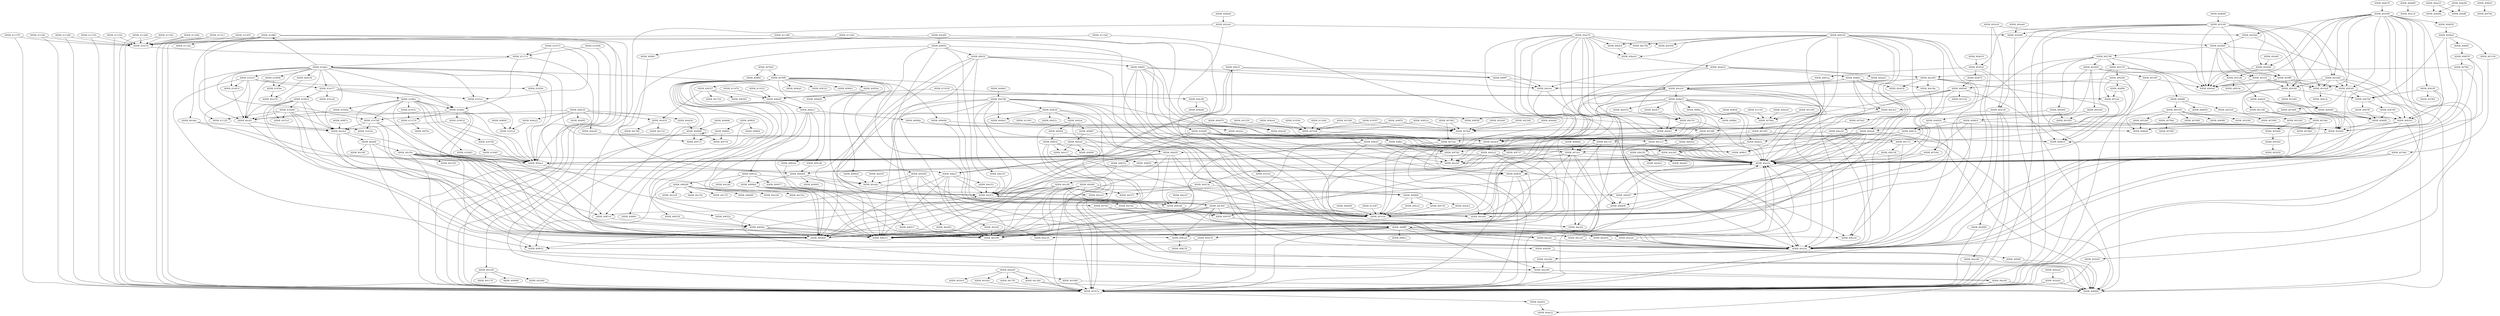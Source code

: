 DiGraph CallGraph{
ADDR_404f74->ADDR_408566
ADDR_404ee4->ADDR_407d38
ADDR_404540->ADDR_401000
ADDR_404540->ADDR_401180
ADDR_404540->ADDR_404700
ADDR_404540->ADDR_401040
ADDR_4026d0->ADDR_407b7a
ADDR_4026d0->ADDR_4024b0
ADDR_404a60->ADDR_4012b0
ADDR_404a60->ADDR_4018c0
ADDR_404a60->ADDR_4019b0
ADDR_404a60->ADDR_4017f0
ADDR_404a60->ADDR_4016c0
ADDR_404bff->ADDR_408960
ADDR_409648->ADDR_40ca99
ADDR_409648->ADDR_408b60
ADDR_40f4cd->ADDR_408960
ADDR_40f4cd->ADDR_40fd90
ADDR_40f4cd->ADDR_407b7a
ADDR_40f4cd->ADDR_40ec27
ADDR_40f4cd->ADDR_407ece
ADDR_408539->ADDR_4083be
ADDR_410ce5->ADDR_409931
ADDR_410ce5->ADDR_410c77
ADDR_410ce5->ADDR_410414
ADDR_410ce5->ADDR_41029e
ADDR_410ce5->ADDR_40c4f1
ADDR_410ce5->ADDR_409ae1
ADDR_4050d0->ADDR_4050a0
ADDR_40a34f->ADDR_409a68
ADDR_40f487->ADDR_40f2a0
ADDR_40f487->ADDR_40a4e9
ADDR_40a298->ADDR_40a16f
ADDR_40dadf->ADDR_40a33c
ADDR_40dadf->ADDR_40f826
ADDR_40dadf->ADDR_40da5a
ADDR_40dadf->ADDR_409dd0
ADDR_40dadf->ADDR_40a34f
ADDR_40dadf->ADDR_40a2ea
ADDR_40dadf->ADDR_40f8c5
ADDR_40dadf->ADDR_409e15
ADDR_40852a->ADDR_4083be
ADDR_40c4f1->ADDR_409dd0
ADDR_40c4f1->ADDR_40c4a5
ADDR_4108ca->ADDR_4104b3
ADDR_4108ca->ADDR_41066c
ADDR_4108ca->ADDR_409dd0
ADDR_4108ca->ADDR_410487
ADDR_4108ca->ADDR_4104da
ADDR_4108ca->ADDR_41078d
ADDR_4108ca->ADDR_410748
ADDR_4108ca->ADDR_41052c
ADDR_4108ca->ADDR_409ae1
ADDR_4108ca->ADDR_409e15
ADDR_404ddd->ADDR_407b6f
ADDR_407c7e->ADDR_40b138
ADDR_407c7e->ADDR_40b1a0
ADDR_407c7e->ADDR_407ece
ADDR_401000->ADDR_408b14
ADDR_40f5b4->ADDR_40a4e9
ADDR_40f5b4->ADDR_40f4cd
ADDR_40d8e2->ADDR_40d748
ADDR_40c116->ADDR_407e54
ADDR_40c116->ADDR_40a33c
ADDR_40c116->ADDR_40a2fa
ADDR_40c116->ADDR_40b498
ADDR_40c116->ADDR_407ece
ADDR_410487->ADDR_409ae1
ADDR_40c1c3->ADDR_40a2ea
ADDR_40c1c3->ADDR_40a33c
ADDR_40d55f->ADDR_408960
ADDR_40d55f->ADDR_40d2af
ADDR_40d55f->ADDR_40d4e3
ADDR_40d55f->ADDR_40d24b
ADDR_40d55f->ADDR_40d21c
ADDR_40d55f->ADDR_407b7a
ADDR_404b70->ADDR_403580
ADDR_402d40->ADDR_407b7a
ADDR_40822a->ADDR_40c1f6
ADDR_404ee9->ADDR_407d6a
ADDR_407d38->ADDR_407cbe
ADDR_4017f0->ADDR_407b7a
ADDR_410235->ADDR_41117e
ADDR_40a2ea->ADDR_40a2bd
ADDR_410748->ADDR_409ae1
ADDR_409ae1->ADDR_408548
ADDR_409ae1->ADDR_409a68
ADDR_41167b->ADDR_408afd
ADDR_40f1a2->ADDR_407e54
ADDR_40e8c7->ADDR_40e7b1
ADDR_41010c->ADDR_407e54
ADDR_40c3b0->ADDR_4082a6
ADDR_40c3b0->ADDR_409dd0
ADDR_40c3b0->ADDR_40c399
ADDR_40c3b0->ADDR_40c472
ADDR_40c3b0->ADDR_408ff0
ADDR_40c3b0->ADDR_407e54
ADDR_40c3b0->ADDR_40a33c
ADDR_40c3b0->ADDR_40919f
ADDR_40c3b0->ADDR_40ca99
ADDR_40c3b0->ADDR_409e15
ADDR_40fb8a->ADDR_40e439
ADDR_40fb8a->ADDR_40e2c6
ADDR_40fb8a->ADDR_40a33c
ADDR_40fb8a->ADDR_40dadf
ADDR_40fb8a->ADDR_40e3e3
ADDR_40fb8a->ADDR_40e39a
ADDR_40fb8a->ADDR_40e5ee
ADDR_40f95b->ADDR_409dd0
ADDR_40f95b->ADDR_40c399
ADDR_40f95b->ADDR_40c472
ADDR_40f95b->ADDR_40fe5f
ADDR_40f95b->ADDR_407e54
ADDR_40f95b->ADDR_409e15
ADDR_40b138->ADDR_40a2ea
ADDR_40b138->ADDR_40a33c
ADDR_40ebf4->ADDR_40c58f
ADDR_40ebf4->ADDR_40c59c
ADDR_40ebf4->ADDR_408514
ADDR_40ebf4->ADDR_40a16f
ADDR_40e8e1->ADDR_40a4e9
ADDR_404c99->ADDR_404bff
ADDR_404c99->ADDR_404bd4
ADDR_410414->ADDR_40c4f1
ADDR_40f620->ADDR_40f665
ADDR_40f620->ADDR_40f664
ADDR_40f620->ADDR_407b7a
ADDR_407b7a->ADDR_40a05a
ADDR_402a00->ADDR_407b7a
ADDR_41029e->ADDR_409ae1
ADDR_409368->ADDR_407e54
ADDR_409368->ADDR_40ce41
ADDR_409368->ADDR_40cade
ADDR_409368->ADDR_40a298
ADDR_409368->ADDR_40ce26
ADDR_40f9f7->ADDR_40e2c6
ADDR_40f9f7->ADDR_40e5ee
ADDR_411270->ADDR_40f70c
ADDR_410881->ADDR_408b14
ADDR_410881->ADDR_40c4de
ADDR_410881->ADDR_4112bc
ADDR_410881->ADDR_410235
ADDR_410881->ADDR_40c4f1
ADDR_410881->ADDR_409ae1
ADDR_410881->ADDR_407b7a
ADDR_40cce4->ADDR_40a2ea
ADDR_40cce4->ADDR_40a33c
ADDR_40813c->ADDR_40a33c
ADDR_40813c->ADDR_408960
ADDR_40813c->ADDR_40c116
ADDR_40813c->ADDR_40c1c3
ADDR_403580->ADDR_401000
ADDR_403580->ADDR_402b20
ADDR_403580->ADDR_4046f0
ADDR_403580->ADDR_4040a0
ADDR_403580->ADDR_404540
ADDR_403580->ADDR_403b90
ADDR_403580->ADDR_4041f0
ADDR_403580->ADDR_4020d0
ADDR_403580->ADDR_4025b0
ADDR_403580->ADDR_404820
ADDR_403580->ADDR_4045e0
ADDR_403580->ADDR_4010a0
ADDR_403580->ADDR_4081b5
ADDR_403580->ADDR_407b7a
ADDR_40fdf2->ADDR_41010c
ADDR_40fdf2->ADDR_410048
ADDR_40fdf2->ADDR_407e54
ADDR_40fdf2->ADDR_40a33c
ADDR_40fdf2->ADDR_40a2ea
ADDR_40fdf2->ADDR_40f9f7
ADDR_40fdf2->ADDR_40e5ee
ADDR_4104b3->ADDR_409ae1
ADDR_4084fe->ADDR_4083be
ADDR_4079b0->ADDR_4076f0
ADDR_411378->ADDR_410235
ADDR_411378->ADDR_407b7a
ADDR_41058c->ADDR_407d38
ADDR_4018c0->ADDR_407b7a
ADDR_410dec->ADDR_41080b
ADDR_410dec->ADDR_408b14
ADDR_410dec->ADDR_410881
ADDR_410dec->ADDR_410c77
ADDR_410dec->ADDR_40825b
ADDR_410dec->ADDR_4105be
ADDR_410dec->ADDR_41078d
ADDR_410dec->ADDR_4112f2
ADDR_410dec->ADDR_40c4a5
ADDR_410dec->ADDR_410414
ADDR_410dec->ADDR_410ce5
ADDR_410dec->ADDR_41066c
ADDR_410dec->ADDR_40c4f1
ADDR_410dec->ADDR_407cdc
ADDR_410dec->ADDR_409ae1
ADDR_410dec->ADDR_4101e1
ADDR_40d4e3->ADDR_40a4e9
ADDR_4068b0->ADDR_407ece
ADDR_40825b->ADDR_40c270
ADDR_4115fd->ADDR_410235
ADDR_4115fd->ADDR_407b7a
ADDR_4099b4->ADDR_409dd0
ADDR_4099b4->ADDR_40c472
ADDR_4099b4->ADDR_40cee3
ADDR_4099b4->ADDR_40c399
ADDR_4099b4->ADDR_409e15
ADDR_404ab0->ADDR_4026d0
ADDR_41066c->ADDR_41061d
ADDR_41066c->ADDR_409dd0
ADDR_41066c->ADDR_40c4f1
ADDR_41066c->ADDR_411270
ADDR_41066c->ADDR_409ae1
ADDR_41066c->ADDR_409e15
ADDR_40dbc9->ADDR_40a362
ADDR_40dbc9->ADDR_40a34f
ADDR_40dbc9->ADDR_40f8ec
ADDR_40dbc9->ADDR_40da5a
ADDR_40dbc9->ADDR_40e919
ADDR_40dbc9->ADDR_40a33c
ADDR_40dbc9->ADDR_40a2ea
ADDR_40dbc9->ADDR_40e3e3
ADDR_40dbc9->ADDR_409ae1
ADDR_40dbc9->ADDR_407b7a
ADDR_40dbc9->ADDR_40f930
ADDR_40dbc9->ADDR_40e8c7
ADDR_402eb0->ADDR_407b6f
ADDR_402ee0->ADDR_407d8f
ADDR_402ee0->ADDR_407b7a
ADDR_402ee0->ADDR_4026d0
ADDR_40ec47->ADDR_408548
ADDR_40e583->ADDR_40c399
ADDR_404d79->ADDR_404cd9
ADDR_404d79->ADDR_407b6f
ADDR_4080f1->ADDR_408078
ADDR_402b20->ADDR_407b7a
ADDR_41052c->ADDR_411270
ADDR_4030c0->ADDR_4081aa
ADDR_4030c0->ADDR_404f74
ADDR_4030c0->ADDR_408960
ADDR_403c40->ADDR_401170
ADDR_403c40->ADDR_404840
ADDR_403c40->ADDR_407b7a
ADDR_403c40->ADDR_402d40
ADDR_4105be->ADDR_40c270
ADDR_40da22->ADDR_4101a2
ADDR_40f8ec->ADDR_40fdbc
ADDR_41078d->ADDR_409dd0
ADDR_41078d->ADDR_40c4a5
ADDR_41078d->ADDR_4101da
ADDR_41078d->ADDR_409e15
ADDR_40d43f->ADDR_409dd0
ADDR_40d43f->ADDR_40c399
ADDR_40d43f->ADDR_40c472
ADDR_40d43f->ADDR_408548
ADDR_40d43f->ADDR_407e54
ADDR_40d43f->ADDR_409ae1
ADDR_40d43f->ADDR_409e15
ADDR_40e4f0->ADDR_407e54
ADDR_40e4f0->ADDR_40fb81
ADDR_40e4f0->ADDR_40f95b
ADDR_408f7a->ADDR_40c4a5
ADDR_401180->ADDR_401000
ADDR_401180->ADDR_407ddc
ADDR_40959a->ADDR_40ca99
ADDR_40959a->ADDR_409444
ADDR_405220->ADDR_405160
ADDR_4068d0->ADDR_407e54
ADDR_40f737->ADDR_40a33c
ADDR_40f737->ADDR_40a34f
ADDR_401020->ADDR_401000
ADDR_409a68->ADDR_407e54
ADDR_409a68->ADDR_40cade
ADDR_409a68->ADDR_4099b4
ADDR_409a68->ADDR_409943
ADDR_40c810->ADDR_40c7c0
ADDR_40c810->ADDR_40c780
ADDR_40a16f->ADDR_408960
ADDR_40a16f->ADDR_407b7a
ADDR_40a16f->ADDR_40da52
ADDR_4089da->ADDR_40c1c3
ADDR_4089da->ADDR_40cb2a
ADDR_40cb78->ADDR_407b7a
ADDR_40cb78->ADDR_409931
ADDR_4113d8->ADDR_410235
ADDR_4113d8->ADDR_407b7a
ADDR_411687->ADDR_407e54
ADDR_404950->ADDR_401000
ADDR_404950->ADDR_407e54
ADDR_404950->ADDR_407e8e
ADDR_404950->ADDR_40813c
ADDR_4048c0->ADDR_401000
ADDR_4048c0->ADDR_407e54
ADDR_4048c0->ADDR_407e8e
ADDR_4048c0->ADDR_40813c
ADDR_407b65->ADDR_409fbf
ADDR_407b65->ADDR_4079f8
ADDR_404aa0->ADDR_403ae0
ADDR_40f139->ADDR_407e54
ADDR_407ddc->ADDR_407db0
ADDR_407ddc->ADDR_40a2ea
ADDR_407ddc->ADDR_408b60
ADDR_407ddc->ADDR_40a33c
ADDR_407e54->ADDR_40a33c
ADDR_407e54->ADDR_40a2fa
ADDR_408566->ADDR_408b14
ADDR_408566->ADDR_407d6a
ADDR_408566->ADDR_408afd
ADDR_408566->ADDR_40b498
ADDR_408566->ADDR_407ece
ADDR_408566->ADDR_407c54
ADDR_40a33c->ADDR_409a68
ADDR_410a66->ADDR_4107e2
ADDR_410a66->ADDR_40c4a5
ADDR_410a66->ADDR_409dd0
ADDR_410a66->ADDR_4112f2
ADDR_410a66->ADDR_4085f0
ADDR_410a66->ADDR_40c4f1
ADDR_410a66->ADDR_409e15
ADDR_40ec50->ADDR_40a2ea
ADDR_40ec50->ADDR_40a33c
ADDR_40ec50->ADDR_40a4e9
ADDR_40ec50->ADDR_408960
ADDR_40e7b1->ADDR_40a33c
ADDR_40e7b1->ADDR_40a4e9
ADDR_40e7b1->ADDR_40e8e1
ADDR_40a05a->ADDR_40da52
ADDR_4019b0->ADDR_408960
ADDR_4019b0->ADDR_407b7a
ADDR_404340->ADDR_401020
ADDR_404340->ADDR_4048c0
ADDR_403160->ADDR_401000
ADDR_403160->ADDR_4030c0
ADDR_403160->ADDR_4040a0
ADDR_403160->ADDR_404540
ADDR_403160->ADDR_4026d0
ADDR_403160->ADDR_4020d0
ADDR_403160->ADDR_402c20
ADDR_403160->ADDR_403b90
ADDR_403160->ADDR_4045e0
ADDR_403160->ADDR_4010a0
ADDR_403160->ADDR_407b7a
ADDR_403160->ADDR_401fc0
ADDR_4082c7->ADDR_40c399
ADDR_41156c->ADDR_410235
ADDR_41156c->ADDR_407b7a
ADDR_40c4de->ADDR_409ae1
ADDR_40c4de->ADDR_40c4a5
ADDR_40fd90->ADDR_40f930
ADDR_40e551->ADDR_40c472
ADDR_4101e1->ADDR_4101a2
ADDR_4050a0->ADDR_405020
ADDR_404820->ADDR_4049e0
ADDR_40da3b->ADDR_40d900
ADDR_4042b0->ADDR_407cdc
ADDR_4042b0->ADDR_408b14
ADDR_4042b0->ADDR_408566
ADDR_4042b0->ADDR_404f06
ADDR_405350->ADDR_4079b0
ADDR_405350->ADDR_407480
ADDR_405350->ADDR_4069f0
ADDR_405350->ADDR_405240
ADDR_405350->ADDR_408b60
ADDR_405350->ADDR_405260
ADDR_405350->ADDR_407090
ADDR_40edc2->ADDR_407e54
ADDR_4091d8->ADDR_409a68
ADDR_4047f0->ADDR_4046f0
ADDR_407d6a->ADDR_407d03
ADDR_411691->ADDR_404cd9
ADDR_410597->ADDR_407d38
ADDR_410597->ADDR_407b6f
ADDR_40b4ef->ADDR_40b4c0
ADDR_401290->ADDR_407d6a
ADDR_40c1f6->ADDR_407e54
ADDR_40c1f6->ADDR_409dd0
ADDR_40c1f6->ADDR_40c472
ADDR_40c1f6->ADDR_40c399
ADDR_40c1f6->ADDR_409e15
ADDR_4041f0->ADDR_401000
ADDR_4041f0->ADDR_404700
ADDR_4041f0->ADDR_407f62
ADDR_4041f0->ADDR_4081b5
ADDR_402400->ADDR_404340
ADDR_402400->ADDR_407e54
ADDR_402400->ADDR_403ff0
ADDR_402400->ADDR_407b7a
ADDR_402400->ADDR_401ef0
ADDR_40fed3->ADDR_40a34f
ADDR_40fed3->ADDR_40f826
ADDR_40fed3->ADDR_409dd0
ADDR_40fed3->ADDR_40f7bd
ADDR_40fed3->ADDR_40a33c
ADDR_40fed3->ADDR_40a2ea
ADDR_40fed3->ADDR_40f8c5
ADDR_40fed3->ADDR_409e15
ADDR_40d748->ADDR_409dd0
ADDR_40d748->ADDR_40c399
ADDR_40d748->ADDR_40c472
ADDR_40d748->ADDR_40d55f
ADDR_40d748->ADDR_40d43f
ADDR_40d748->ADDR_40d4e3
ADDR_40d748->ADDR_407e54
ADDR_40d748->ADDR_40a33c
ADDR_40d748->ADDR_409ae1
ADDR_40d748->ADDR_40ca99
ADDR_40d748->ADDR_409e15
ADDR_40823a->ADDR_407b6f
ADDR_40823a->ADDR_40822a
ADDR_41144b->ADDR_410235
ADDR_41144b->ADDR_407b7a
ADDR_407d03->ADDR_407c7e
ADDR_407d03->ADDR_407cbe
ADDR_403b90->ADDR_4021d0
ADDR_403b90->ADDR_403ff0
ADDR_403b90->ADDR_4040a0
ADDR_4115c1->ADDR_410235
ADDR_4115c1->ADDR_407b7a
ADDR_4096a0->ADDR_40cade
ADDR_4079cf->ADDR_4082a6
ADDR_4079cf->ADDR_40919f
ADDR_4079cf->ADDR_408ff0
ADDR_404f53->ADDR_407d38
ADDR_404f53->ADDR_407b6f
ADDR_4044d0->ADDR_4046f0
ADDR_4044d0->ADDR_4081b5
ADDR_408514->ADDR_4083be
ADDR_40b407->ADDR_40a33c
ADDR_40b407->ADDR_40b498
ADDR_411493->ADDR_410235
ADDR_411493->ADDR_407b7a
ADDR_40ca99->ADDR_407ece
ADDR_41061d->ADDR_409ae1
ADDR_41061d->ADDR_40c4a5
ADDR_407b89->ADDR_4085f0
ADDR_407b89->ADDR_40a2ea
ADDR_407b89->ADDR_40a33c
ADDR_40d1a3->ADDR_40c399
ADDR_40d1a3->ADDR_40c472
ADDR_40d1a3->ADDR_408548
ADDR_40d1a3->ADDR_40d156
ADDR_40d1a3->ADDR_409dd0
ADDR_40d1a3->ADDR_409ae1
ADDR_40d1a3->ADDR_409e15
ADDR_402c20->ADDR_407da5
ADDR_402c20->ADDR_4028d0
ADDR_402c20->ADDR_402a00
ADDR_402c20->ADDR_407b7a
ADDR_404b80->ADDR_402cc0
ADDR_408ff0->ADDR_40cea4
ADDR_408ff0->ADDR_40cb78
ADDR_408ff0->ADDR_408fca
ADDR_408ff0->ADDR_40b1a0
ADDR_408ff0->ADDR_40ce26
ADDR_408ff0->ADDR_40cd59
ADDR_408ff0->ADDR_40ce41
ADDR_408ff0->ADDR_407b7a
ADDR_408ff0->ADDR_40a298
ADDR_408ff0->ADDR_40cce4
ADDR_411348->ADDR_410235
ADDR_411348->ADDR_407b7a
ADDR_40d24b->ADDR_408960
ADDR_4082d0->ADDR_409931
ADDR_4082d0->ADDR_40c73f
ADDR_4082d0->ADDR_40b489
ADDR_4082d0->ADDR_40a160
ADDR_4082d0->ADDR_40c53a
ADDR_4082d0->ADDR_40c529
ADDR_4082d0->ADDR_40c74e
ADDR_407ece->ADDR_4082a6
ADDR_407ece->ADDR_40919f
ADDR_407ece->ADDR_40b498
ADDR_407ece->ADDR_40a33c
ADDR_407ece->ADDR_408ff0
ADDR_4114de->ADDR_410235
ADDR_4114de->ADDR_407b7a
ADDR_40fa5f->ADDR_40f9f7
ADDR_40fa5f->ADDR_40fed3
ADDR_40fa5f->ADDR_40faa7
ADDR_40fa5f->ADDR_40e5ee
ADDR_403ff0->ADDR_4045e0
ADDR_403ff0->ADDR_4010a0
ADDR_403ff0->ADDR_4040a0
ADDR_403ff0->ADDR_404540
ADDR_4040c0->ADDR_401000
ADDR_4040c0->ADDR_4046f0
ADDR_4040c0->ADDR_4081b5
ADDR_4040c0->ADDR_4044d0
ADDR_40c59c->ADDR_40c558
ADDR_40c59c->ADDR_409931
ADDR_40c59c->ADDR_40c399
ADDR_40c59c->ADDR_40c472
ADDR_40c59c->ADDR_409dd0
ADDR_40c59c->ADDR_40a33c
ADDR_40c59c->ADDR_40a2ea
ADDR_40c59c->ADDR_409a68
ADDR_40c59c->ADDR_408514
ADDR_40c59c->ADDR_409e15
ADDR_40b4c0->ADDR_40e614
ADDR_40da5a->ADDR_40f7bd
ADDR_40da5a->ADDR_40a33c
ADDR_40da5a->ADDR_40a362
ADDR_402790->ADDR_4040a0
ADDR_402790->ADDR_402400
ADDR_402790->ADDR_407e54
ADDR_402790->ADDR_404400
ADDR_402790->ADDR_402270
ADDR_402790->ADDR_407b7a
ADDR_402790->ADDR_4044d0
ADDR_41163d->ADDR_408afd
ADDR_41163d->ADDR_404c99
ADDR_401ef0->ADDR_408960
ADDR_401ef0->ADDR_4040a0
ADDR_40b556->ADDR_40ca99
ADDR_40b556->ADDR_40a4e9
ADDR_40b556->ADDR_40b4ef
ADDR_40b556->ADDR_40b1a0
ADDR_40b556->ADDR_40e79b
ADDR_40b556->ADDR_40e930
ADDR_40b556->ADDR_407e54
ADDR_40b556->ADDR_40a33c
ADDR_40b556->ADDR_40b4c0
ADDR_40b556->ADDR_40a2ea
ADDR_40b556->ADDR_40e7b1
ADDR_40b556->ADDR_407b7a
ADDR_40b556->ADDR_40e8e1
ADDR_410c77->ADDR_4101a8
ADDR_410c77->ADDR_41066c
ADDR_410c77->ADDR_4108ca
ADDR_410c77->ADDR_410be5
ADDR_410c77->ADDR_4101e1
ADDR_4045e0->ADDR_401000
ADDR_4045e0->ADDR_404700
ADDR_4045e0->ADDR_407b89
ADDR_4045e0->ADDR_4081b5
ADDR_410be5->ADDR_4107e2
ADDR_410be5->ADDR_40c4a5
ADDR_410be5->ADDR_4101da
ADDR_410be5->ADDR_409dd0
ADDR_410be5->ADDR_410a66
ADDR_410be5->ADDR_409e15
ADDR_40b22b->ADDR_40a2ea
ADDR_40b22b->ADDR_40a33c
ADDR_40b22b->ADDR_40e9c5
ADDR_40b22b->ADDR_40eb65
ADDR_40a570->ADDR_40ca99
ADDR_40a570->ADDR_40a4e9
ADDR_40a570->ADDR_40b4ef
ADDR_40a570->ADDR_40b1a0
ADDR_40a570->ADDR_40e79b
ADDR_40a570->ADDR_40e930
ADDR_40a570->ADDR_407e54
ADDR_40a570->ADDR_40a33c
ADDR_40a570->ADDR_40b4c0
ADDR_40a570->ADDR_40a2ea
ADDR_40a570->ADDR_40e7b1
ADDR_40a570->ADDR_407b7a
ADDR_40a570->ADDR_40e8e1
ADDR_40d00b->ADDR_407e54
ADDR_40d00b->ADDR_40f1a2
ADDR_40d00b->ADDR_40f139
ADDR_40d00b->ADDR_40edc2
ADDR_407e8e->ADDR_40a33c
ADDR_407e8e->ADDR_40b407
ADDR_40f826->ADDR_409dd0
ADDR_40f826->ADDR_40c472
ADDR_40f826->ADDR_40c399
ADDR_40f826->ADDR_409e15
ADDR_403e20->ADDR_407b7a
ADDR_403e20->ADDR_4025b0
ADDR_403e20->ADDR_402c20
ADDR_40a362->ADDR_40a33c
ADDR_40a362->ADDR_40a2fa
ADDR_40a362->ADDR_40a34f
ADDR_40a4e9->ADDR_40d1a3
ADDR_40a4e9->ADDR_409ae1
ADDR_40a4e9->ADDR_40d43f
ADDR_40faa7->ADDR_40c399
ADDR_40faa7->ADDR_40c472
ADDR_40faa7->ADDR_409dd0
ADDR_40faa7->ADDR_40fa5f
ADDR_40faa7->ADDR_40e5bf
ADDR_40faa7->ADDR_40e551
ADDR_40faa7->ADDR_409e15
ADDR_404e25->ADDR_404d9a
ADDR_404e25->ADDR_404dff
ADDR_40f2a0->ADDR_40fd90
ADDR_40f2a0->ADDR_407b7a
ADDR_40f2a0->ADDR_40ec27
ADDR_40f2a0->ADDR_407ece
ADDR_404f80->ADDR_405350
ADDR_404f80->ADDR_406850
ADDR_404f80->ADDR_405220
ADDR_40cade->ADDR_40b407
ADDR_407bdc->ADDR_40a2ea
ADDR_407bdc->ADDR_40a33c
ADDR_403ae0->ADDR_408960
ADDR_403ae0->ADDR_407b7a
ADDR_40fe5f->ADDR_40fdf2
ADDR_40fe5f->ADDR_40e583
ADDR_40fe5f->ADDR_409dd0
ADDR_40fe5f->ADDR_40a33c
ADDR_40fe5f->ADDR_40e510
ADDR_40fe5f->ADDR_40a2ea
ADDR_40fe5f->ADDR_409e15
ADDR_404760->ADDR_4046f0
ADDR_404760->ADDR_4081b5
ADDR_409afb->ADDR_409dd0
ADDR_409afb->ADDR_40c399
ADDR_409afb->ADDR_40c472
ADDR_409afb->ADDR_40cf72
ADDR_409afb->ADDR_407e54
ADDR_409afb->ADDR_40d00b
ADDR_409afb->ADDR_409e15
ADDR_410048->ADDR_40a33c
ADDR_410048->ADDR_40f826
ADDR_410048->ADDR_40ffac
ADDR_410048->ADDR_409dd0
ADDR_410048->ADDR_40a34f
ADDR_410048->ADDR_40a2ea
ADDR_410048->ADDR_40f8c5
ADDR_410048->ADDR_409e15
ADDR_40cea4->ADDR_40a2ea
ADDR_40cea4->ADDR_40a33c
ADDR_40919f->ADDR_40cea4
ADDR_40919f->ADDR_408ff0
ADDR_407cdc->ADDR_407c7e
ADDR_40e3e3->ADDR_40a2ea
ADDR_40e3e3->ADDR_40a33c
ADDR_40f6e9->ADDR_40f70b
ADDR_407c38->ADDR_407bdc
ADDR_40f665->ADDR_40f734
ADDR_40f665->ADDR_40f715
ADDR_404bb0->ADDR_402ee0
ADDR_4083be->ADDR_4082a6
ADDR_4083be->ADDR_409931
ADDR_4083be->ADDR_40c399
ADDR_4083be->ADDR_40c472
ADDR_4083be->ADDR_409dd0
ADDR_4083be->ADDR_409e15
ADDR_408afd->ADDR_408ac1
ADDR_4113a8->ADDR_410235
ADDR_4113a8->ADDR_407b7a
ADDR_4023d0->ADDR_407b6f
ADDR_40a2bd->ADDR_40a298
ADDR_40ffac->ADDR_40f737
ADDR_40ffac->ADDR_40f7bd
ADDR_40ffac->ADDR_40a362
ADDR_40b3ed->ADDR_40b22b
ADDR_4010a0->ADDR_404c3c
ADDR_4079f8->ADDR_409648
ADDR_4079f8->ADDR_409c2a
ADDR_4079f8->ADDR_403c40
ADDR_4079f8->ADDR_409da5
ADDR_4079f8->ADDR_409322
ADDR_4079f8->ADDR_4084fe
ADDR_4079f8->ADDR_4096a0
ADDR_4079f8->ADDR_408548
ADDR_4079f8->ADDR_408539
ADDR_4079f8->ADDR_4091d8
ADDR_4079f8->ADDR_409dd0
ADDR_4079f8->ADDR_40959a
ADDR_4079f8->ADDR_40852a
ADDR_4079f8->ADDR_4079cf
ADDR_4079f8->ADDR_409368
ADDR_4079f8->ADDR_4098e5
ADDR_4079f8->ADDR_409e15
ADDR_4079f8->ADDR_408514
ADDR_4079f8->ADDR_408327
ADDR_40c472->ADDR_408548
ADDR_40c472->ADDR_40c3b0
ADDR_404af0->ADDR_403b90
ADDR_404f36->ADDR_407d6a
ADDR_405160->ADDR_4050d0
ADDR_409e30->ADDR_40d9f2
ADDR_409e30->ADDR_40da3b
ADDR_409e30->ADDR_40da09
ADDR_409e30->ADDR_41078d
ADDR_409e30->ADDR_40c810
ADDR_409e30->ADDR_40da22
ADDR_409e30->ADDR_407b7a
ADDR_4082a6->ADDR_40827b
ADDR_408ac1->ADDR_409dd0
ADDR_408ac1->ADDR_4082be
ADDR_408ac1->ADDR_4082c7
ADDR_408ac1->ADDR_409e15
ADDR_408ac1->ADDR_4089da
ADDR_4046f0->ADDR_401000
ADDR_4081aa->ADDR_407b6f
ADDR_4024b0->ADDR_4040a0
ADDR_4024b0->ADDR_402790
ADDR_4024b0->ADDR_4021d0
ADDR_4024b0->ADDR_403ff0
ADDR_4024b0->ADDR_401fc0
ADDR_4024b0->ADDR_4044d0
ADDR_4020d0->ADDR_4040a0
ADDR_4020d0->ADDR_404540
ADDR_4020d0->ADDR_4045e0
ADDR_4020d0->ADDR_4010a0
ADDR_4020d0->ADDR_408960
ADDR_4020d0->ADDR_407b7a
ADDR_4116a6->ADDR_407d38
ADDR_405260->ADDR_408b60
ADDR_404400->ADDR_401020
ADDR_404400->ADDR_404950
ADDR_4081b5->ADDR_40a2ea
ADDR_4081b5->ADDR_40a33c
ADDR_4081b5->ADDR_408b60
ADDR_4081b5->ADDR_408960
ADDR_40e510->ADDR_40c472
ADDR_40cd59->ADDR_40a2ea
ADDR_40cd59->ADDR_40a33c
ADDR_4021d0->ADDR_4040a0
ADDR_4021d0->ADDR_4040c0
ADDR_4021d0->ADDR_40810e
ADDR_402270->ADDR_404f80
ADDR_402270->ADDR_4042b0
ADDR_402270->ADDR_4040a0
ADDR_402270->ADDR_407b6f
ADDR_404b60->ADDR_403160
ADDR_41026b->ADDR_41117e
ADDR_41026b->ADDR_407b7a
ADDR_411520->ADDR_410235
ADDR_411520->ADDR_407b7a
ADDR_408327->ADDR_408afd
ADDR_408327->ADDR_40c75d
ADDR_408327->ADDR_408303
ADDR_408327->ADDR_40c810
ADDR_40e614->ADDR_40fb8a
ADDR_40e614->ADDR_407b7a
ADDR_40e614->ADDR_40eda5
ADDR_40e614->ADDR_40a385
ADDR_40e614->ADDR_40e5ee
ADDR_40cb2a->ADDR_40c116
ADDR_40e5bf->ADDR_40c399
ADDR_409977->ADDR_40c342
ADDR_411320->ADDR_410235
ADDR_411320->ADDR_407b7a
ADDR_404b10->ADDR_4030c0
ADDR_40d156->ADDR_40cee3
ADDR_40d156->ADDR_40d00b
ADDR_40d156->ADDR_40cf72
ADDR_40d2af->ADDR_408960
ADDR_40d2af->ADDR_40f487
ADDR_40d2af->ADDR_407b7a
ADDR_40d2af->ADDR_40f5b4
ADDR_40e2c6->ADDR_40a33c
ADDR_40e2c6->ADDR_40f826
ADDR_40e2c6->ADDR_409dd0
ADDR_40e2c6->ADDR_40a34f
ADDR_40e2c6->ADDR_40f8c5
ADDR_40e2c6->ADDR_40a2ea
ADDR_40e2c6->ADDR_40dbc9
ADDR_40e2c6->ADDR_409e15
ADDR_40e39a->ADDR_40ca99
ADDR_407da5->ADDR_407d8f
ADDR_4104da->ADDR_40c4f1
ADDR_4104da->ADDR_409ae1
ADDR_401260->ADDR_407d38
ADDR_401260->ADDR_407b6f
ADDR_4049e0->ADDR_401000
ADDR_4049e0->ADDR_404700
ADDR_4049e0->ADDR_4080f1
ADDR_4049e0->ADDR_407c38
ADDR_40a385->ADDR_40e439
ADDR_40a385->ADDR_40e2c6
ADDR_40a385->ADDR_40a33c
ADDR_40a385->ADDR_40dadf
ADDR_40a385->ADDR_40e3e3
ADDR_40a385->ADDR_40e39a
ADDR_40a385->ADDR_40e5ee
ADDR_404f06->ADDR_407cdc
ADDR_404f06->ADDR_408b14
ADDR_40f7bd->ADDR_40a2ea
ADDR_40f7bd->ADDR_40a33c
ADDR_40f7bd->ADDR_40a34f
ADDR_407b6f->ADDR_407e54
ADDR_40e919->ADDR_40e8e1
ADDR_40da09->ADDR_40f715
ADDR_408078->ADDR_40a2ea
ADDR_408078->ADDR_40a33c
ADDR_408078->ADDR_407f82
ADDR_41080b->ADDR_40c4f1
ADDR_41080b->ADDR_4105be
ADDR_4028d0->ADDR_407b7a
ADDR_40fb81->ADDR_40faa7
ADDR_409c2a->ADDR_40cade
ADDR_409c2a->ADDR_4099b4
ADDR_409c2a->ADDR_4082d0
ADDR_409c2a->ADDR_40c2f8
ADDR_409c2a->ADDR_409977
ADDR_4012b0->ADDR_408960
ADDR_4012b0->ADDR_407b7a
ADDR_40c4a5->ADDR_409dd0
ADDR_40c4a5->ADDR_409ae1
ADDR_40c4a5->ADDR_40ebf4
ADDR_40c4a5->ADDR_409e15
ADDR_408548->ADDR_40919f
ADDR_408548->ADDR_408514
ADDR_408548->ADDR_408ff0
ADDR_40e5ee->ADDR_40a2ea
ADDR_40e5ee->ADDR_40a33c
ADDR_407cbe->ADDR_407e54
ADDR_407d8f->ADDR_40b3ed
ADDR_410375->ADDR_41117e
ADDR_410375->ADDR_407b7a
ADDR_410375->ADDR_4101e1
ADDR_410375->ADDR_41029e
ADDR_404700->ADDR_4047f0
ADDR_404700->ADDR_404760
ADDR_4082be->ADDR_40c472
ADDR_404e89->ADDR_404d9a
ADDR_404e89->ADDR_404dff
ADDR_40d9d6->ADDR_40d900
ADDR_40ce41->ADDR_40a2ea
ADDR_40ce41->ADDR_40a33c
ADDR_40f600->ADDR_4101a2
ADDR_40e43f->ADDR_40cade
ADDR_411161->ADDR_407d6a
ADDR_40d900->ADDR_40f715
ADDR_40d900->ADDR_40f734
ADDR_40d900->ADDR_407b7a
ADDR_40d900->ADDR_40d900
ADDR_40c342->ADDR_407e54
ADDR_401250->ADDR_407d38
ADDR_4025b0->ADDR_407b7a
ADDR_4025b0->ADDR_4024b0
ADDR_407d43->ADDR_407b6f
ADDR_407d43->ADDR_407cbe
ADDR_40ec27->ADDR_407e54
ADDR_4016c0->ADDR_407b7a
ADDR_411653->ADDR_408afd
ADDR_41117e->ADDR_41066c
ADDR_41117e->ADDR_409ae1
ADDR_41117e->ADDR_410dec
ADDR_407f82->ADDR_40a2ea
ADDR_407f82->ADDR_40a33c
ADDR_407f82->ADDR_40a385
ADDR_41140b->ADDR_410235
ADDR_41140b->ADDR_407b7a
ADDR_40eda5->ADDR_40ec50
ADDR_401fc0->ADDR_4045e0
ADDR_401fc0->ADDR_4010a0
ADDR_401fc0->ADDR_4040a0
ADDR_401fc0->ADDR_404540
ADDR_401fc0->ADDR_407b7a
}
